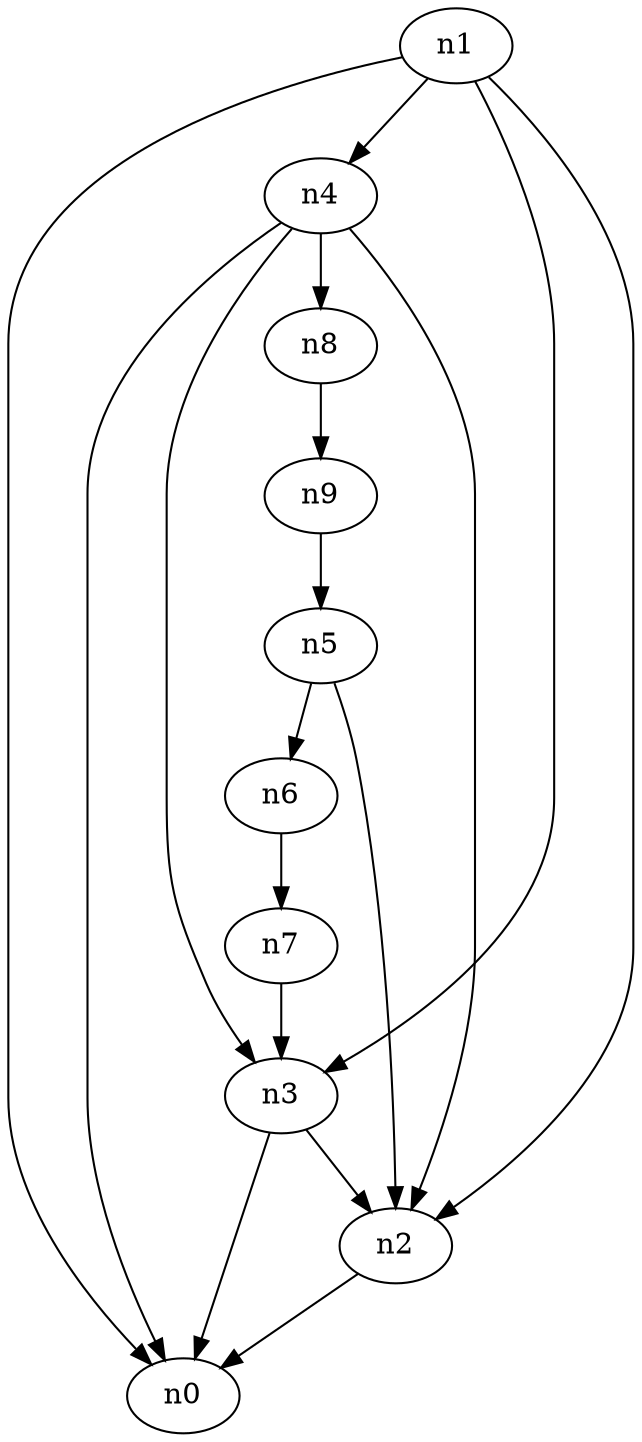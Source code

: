 digraph G {
	n1 -> n0	 [_graphml_id=e0];
	n1 -> n2	 [_graphml_id=e1];
	n1 -> n3	 [_graphml_id=e6];
	n1 -> n4	 [_graphml_id=e9];
	n2 -> n0	 [_graphml_id=e5];
	n3 -> n0	 [_graphml_id=e8];
	n3 -> n2	 [_graphml_id=e2];
	n4 -> n0	 [_graphml_id=e4];
	n4 -> n2	 [_graphml_id=e7];
	n4 -> n3	 [_graphml_id=e3];
	n4 -> n8	 [_graphml_id=e14];
	n5 -> n2	 [_graphml_id=e10];
	n5 -> n6	 [_graphml_id=e11];
	n6 -> n7	 [_graphml_id=e12];
	n7 -> n3	 [_graphml_id=e13];
	n8 -> n9	 [_graphml_id=e15];
	n9 -> n5	 [_graphml_id=e16];
}
